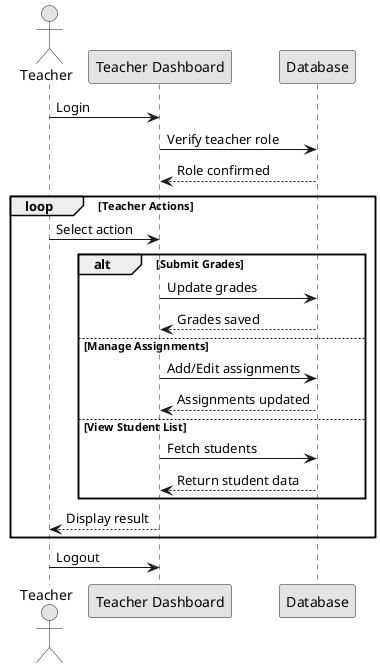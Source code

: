 @startuml Teacher Dashboard
skinparam monochrome true

actor Teacher

participant "Teacher Dashboard" as Dashboard
participant "Database" as DB

Teacher -> Dashboard: Login
Dashboard -> DB: Verify teacher role
DB --> Dashboard: Role confirmed

loop Teacher Actions
    Teacher -> Dashboard: Select action
    alt Submit Grades
        Dashboard -> DB: Update grades
        DB --> Dashboard: Grades saved
    else Manage Assignments
        Dashboard -> DB: Add/Edit assignments
        DB --> Dashboard: Assignments updated
    else View Student List
        Dashboard -> DB: Fetch students
        DB --> Dashboard: Return student data
    end
    Dashboard --> Teacher: Display result
end

Teacher -> Dashboard: Logout

@enduml